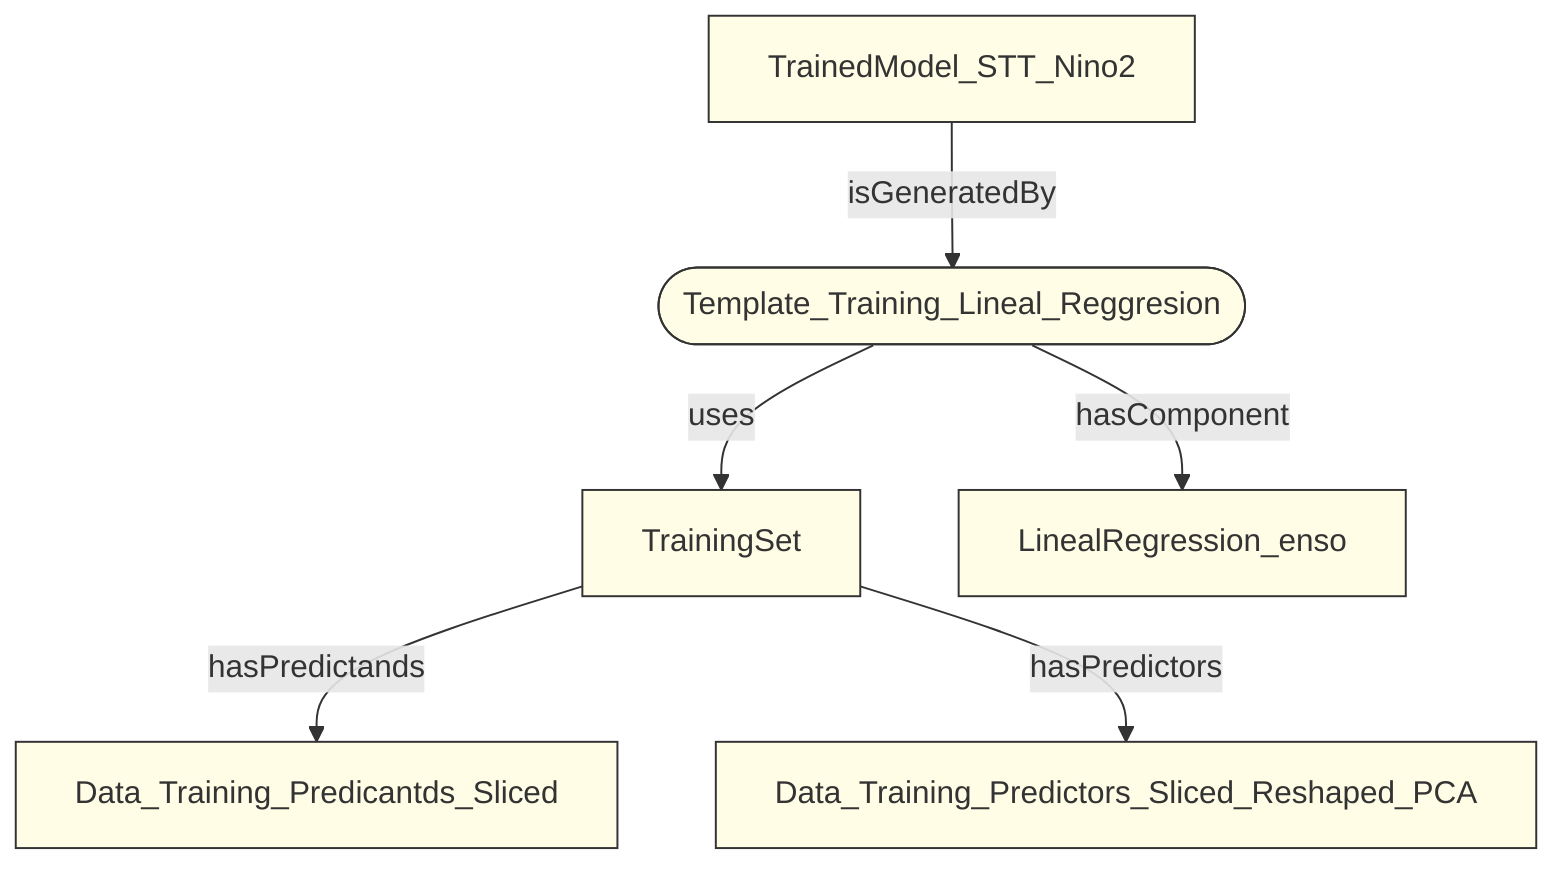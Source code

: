 graph
Template_Training_Lineal_Reggresion([Template_Training_Lineal_Reggresion])

Template_Training_Lineal_Reggresion -->|uses| TrainingSet
Template_Training_Lineal_Reggresion -->|hasComponent| LinealRegression_enso
TrainedModel_STT_Nino2  -->|isGeneratedBy| Template_Training_Lineal_Reggresion
TrainingSet -->|hasPredictands| Data_Training_Predicantds_Sliced
TrainingSet -->|hasPredictors| Data_Training_Predictors_Sliced_Reshaped_PCA



classDef entity fill:#FFFDE5,stroke:#333,stroke-width:1px
classDef activity fill:#CFCEFB,stroke:#333,stroke-width:1px;

class Template_Training_Lineal_Reggresion activity
class TrainingSet entity;
class LinealRegression_enso entity;
class TrainedModel_STT_Nino2 entity;
class Data_Training_Predicantds_Sliced entity;
class Data_Training_Predictors_Sliced_Reshaped_PCA entity;

class Template_Training_Lineal_Reggresion entity;
